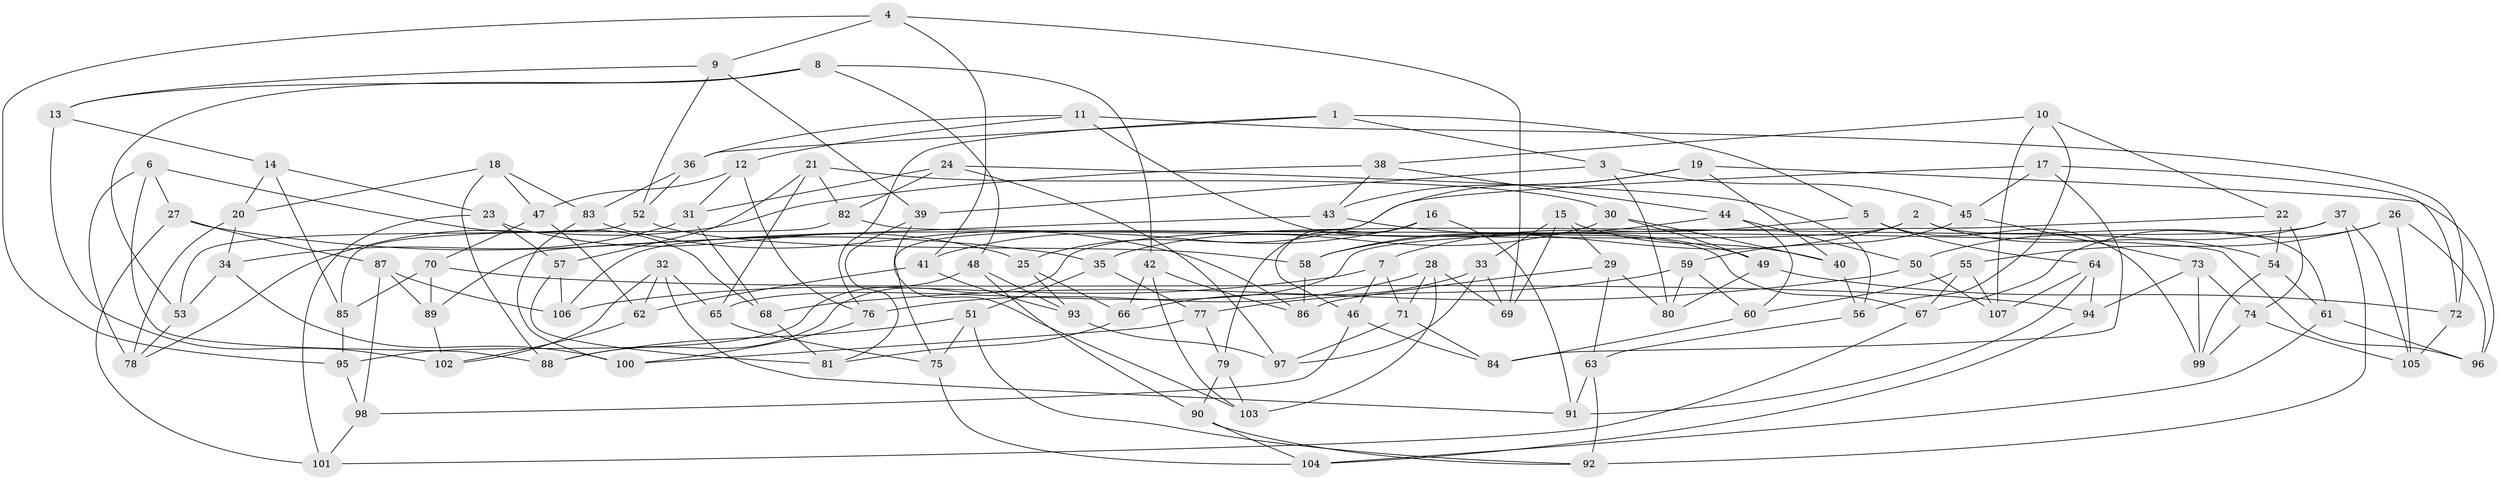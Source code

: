 // coarse degree distribution, {4: 0.46511627906976744, 11: 0.11627906976744186, 7: 0.06976744186046512, 6: 0.046511627906976744, 9: 0.11627906976744186, 10: 0.046511627906976744, 8: 0.06976744186046512, 3: 0.046511627906976744, 5: 0.023255813953488372}
// Generated by graph-tools (version 1.1) at 2025/53/03/04/25 22:53:50]
// undirected, 107 vertices, 214 edges
graph export_dot {
  node [color=gray90,style=filled];
  1;
  2;
  3;
  4;
  5;
  6;
  7;
  8;
  9;
  10;
  11;
  12;
  13;
  14;
  15;
  16;
  17;
  18;
  19;
  20;
  21;
  22;
  23;
  24;
  25;
  26;
  27;
  28;
  29;
  30;
  31;
  32;
  33;
  34;
  35;
  36;
  37;
  38;
  39;
  40;
  41;
  42;
  43;
  44;
  45;
  46;
  47;
  48;
  49;
  50;
  51;
  52;
  53;
  54;
  55;
  56;
  57;
  58;
  59;
  60;
  61;
  62;
  63;
  64;
  65;
  66;
  67;
  68;
  69;
  70;
  71;
  72;
  73;
  74;
  75;
  76;
  77;
  78;
  79;
  80;
  81;
  82;
  83;
  84;
  85;
  86;
  87;
  88;
  89;
  90;
  91;
  92;
  93;
  94;
  95;
  96;
  97;
  98;
  99;
  100;
  101;
  102;
  103;
  104;
  105;
  106;
  107;
  1 -- 36;
  1 -- 5;
  1 -- 76;
  1 -- 3;
  2 -- 54;
  2 -- 61;
  2 -- 106;
  2 -- 58;
  3 -- 39;
  3 -- 80;
  3 -- 45;
  4 -- 41;
  4 -- 9;
  4 -- 69;
  4 -- 95;
  5 -- 99;
  5 -- 64;
  5 -- 7;
  6 -- 88;
  6 -- 78;
  6 -- 68;
  6 -- 27;
  7 -- 106;
  7 -- 46;
  7 -- 71;
  8 -- 48;
  8 -- 13;
  8 -- 53;
  8 -- 42;
  9 -- 52;
  9 -- 13;
  9 -- 39;
  10 -- 107;
  10 -- 38;
  10 -- 22;
  10 -- 56;
  11 -- 36;
  11 -- 72;
  11 -- 67;
  11 -- 12;
  12 -- 47;
  12 -- 76;
  12 -- 31;
  13 -- 102;
  13 -- 14;
  14 -- 20;
  14 -- 85;
  14 -- 23;
  15 -- 29;
  15 -- 40;
  15 -- 69;
  15 -- 33;
  16 -- 79;
  16 -- 41;
  16 -- 46;
  16 -- 91;
  17 -- 45;
  17 -- 84;
  17 -- 75;
  17 -- 72;
  18 -- 47;
  18 -- 83;
  18 -- 88;
  18 -- 20;
  19 -- 43;
  19 -- 96;
  19 -- 40;
  19 -- 25;
  20 -- 78;
  20 -- 34;
  21 -- 65;
  21 -- 30;
  21 -- 82;
  21 -- 57;
  22 -- 54;
  22 -- 74;
  22 -- 65;
  23 -- 101;
  23 -- 57;
  23 -- 25;
  24 -- 97;
  24 -- 31;
  24 -- 82;
  24 -- 56;
  25 -- 93;
  25 -- 66;
  26 -- 96;
  26 -- 105;
  26 -- 67;
  26 -- 55;
  27 -- 35;
  27 -- 101;
  27 -- 87;
  28 -- 76;
  28 -- 103;
  28 -- 71;
  28 -- 69;
  29 -- 63;
  29 -- 86;
  29 -- 80;
  30 -- 49;
  30 -- 40;
  30 -- 35;
  31 -- 68;
  31 -- 34;
  32 -- 91;
  32 -- 102;
  32 -- 65;
  32 -- 62;
  33 -- 69;
  33 -- 66;
  33 -- 97;
  34 -- 53;
  34 -- 100;
  35 -- 51;
  35 -- 77;
  36 -- 52;
  36 -- 83;
  37 -- 88;
  37 -- 105;
  37 -- 50;
  37 -- 92;
  38 -- 43;
  38 -- 78;
  38 -- 44;
  39 -- 103;
  39 -- 81;
  40 -- 56;
  41 -- 62;
  41 -- 93;
  42 -- 86;
  42 -- 103;
  42 -- 66;
  43 -- 89;
  43 -- 49;
  44 -- 50;
  44 -- 60;
  44 -- 58;
  45 -- 73;
  45 -- 59;
  46 -- 98;
  46 -- 84;
  47 -- 70;
  47 -- 62;
  48 -- 90;
  48 -- 93;
  48 -- 95;
  49 -- 72;
  49 -- 80;
  50 -- 107;
  50 -- 68;
  51 -- 88;
  51 -- 92;
  51 -- 75;
  52 -- 53;
  52 -- 58;
  53 -- 78;
  54 -- 61;
  54 -- 99;
  55 -- 107;
  55 -- 67;
  55 -- 60;
  56 -- 63;
  57 -- 81;
  57 -- 106;
  58 -- 86;
  59 -- 80;
  59 -- 60;
  59 -- 77;
  60 -- 84;
  61 -- 96;
  61 -- 104;
  62 -- 102;
  63 -- 92;
  63 -- 91;
  64 -- 91;
  64 -- 94;
  64 -- 107;
  65 -- 75;
  66 -- 81;
  67 -- 101;
  68 -- 81;
  70 -- 85;
  70 -- 94;
  70 -- 89;
  71 -- 97;
  71 -- 84;
  72 -- 105;
  73 -- 74;
  73 -- 94;
  73 -- 99;
  74 -- 99;
  74 -- 105;
  75 -- 104;
  76 -- 100;
  77 -- 79;
  77 -- 100;
  79 -- 103;
  79 -- 90;
  82 -- 85;
  82 -- 96;
  83 -- 86;
  83 -- 100;
  85 -- 95;
  87 -- 89;
  87 -- 98;
  87 -- 106;
  89 -- 102;
  90 -- 104;
  90 -- 92;
  93 -- 97;
  94 -- 104;
  95 -- 98;
  98 -- 101;
}
